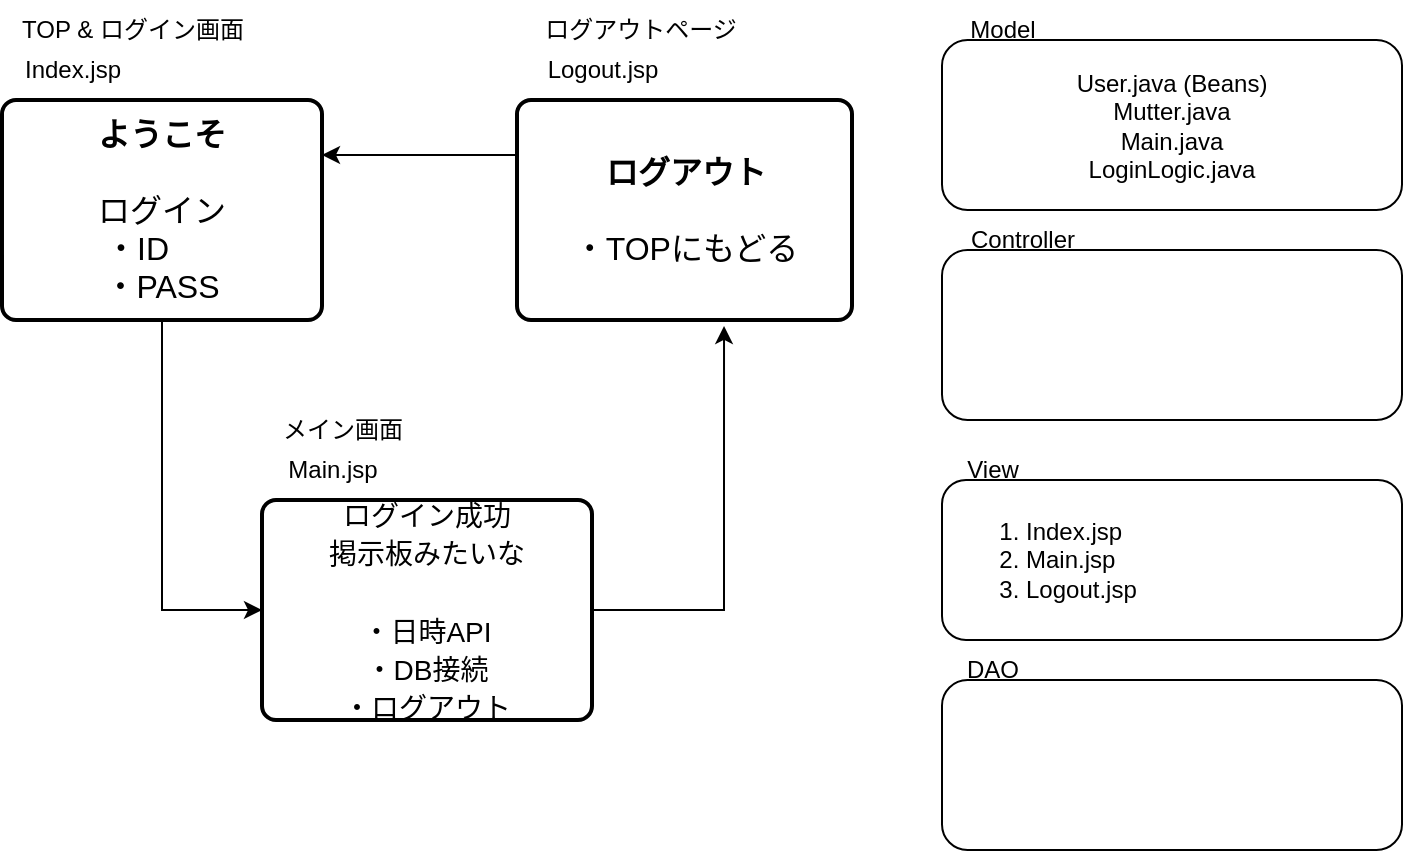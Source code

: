 <mxfile version="21.3.8" type="github">
  <diagram name="ページ1" id="slrrJcJOEL8QfQa1Fsfv">
    <mxGraphModel dx="733" dy="403" grid="1" gridSize="10" guides="1" tooltips="1" connect="1" arrows="1" fold="1" page="1" pageScale="1" pageWidth="827" pageHeight="1169" math="0" shadow="0">
      <root>
        <mxCell id="0" />
        <mxCell id="1" parent="0" />
        <mxCell id="556OIc2Tq0tx1AvMQnn_-31" style="edgeStyle=orthogonalEdgeStyle;rounded=0;orthogonalLoop=1;jettySize=auto;html=1;exitX=0.5;exitY=1;exitDx=0;exitDy=0;entryX=0;entryY=0.5;entryDx=0;entryDy=0;" edge="1" parent="1" source="WfKLnXmFHogILljvn9E6-1" target="WfKLnXmFHogILljvn9E6-4">
          <mxGeometry relative="1" as="geometry" />
        </mxCell>
        <mxCell id="WfKLnXmFHogILljvn9E6-1" value="&lt;b&gt;ようこそ&lt;br&gt;&lt;/b&gt;&lt;br&gt;ログイン&lt;br&gt;・ID　&amp;nbsp;&amp;nbsp;&lt;br style=&quot;border-color: var(--border-color);&quot;&gt;・PASS" style="rounded=1;whiteSpace=wrap;html=1;absoluteArcSize=1;arcSize=14;strokeWidth=2;fontSize=16;" parent="1" vertex="1">
          <mxGeometry x="80" y="70" width="160" height="110" as="geometry" />
        </mxCell>
        <mxCell id="556OIc2Tq0tx1AvMQnn_-30" style="edgeStyle=orthogonalEdgeStyle;rounded=0;orthogonalLoop=1;jettySize=auto;html=1;exitX=1;exitY=0.5;exitDx=0;exitDy=0;entryX=0.618;entryY=1.027;entryDx=0;entryDy=0;entryPerimeter=0;" edge="1" parent="1" source="WfKLnXmFHogILljvn9E6-4" target="556OIc2Tq0tx1AvMQnn_-5">
          <mxGeometry relative="1" as="geometry" />
        </mxCell>
        <mxCell id="WfKLnXmFHogILljvn9E6-4" value="&lt;font style=&quot;font-size: 14px;&quot;&gt;ログイン成功&lt;br&gt;掲示板みたいな&lt;br&gt;&lt;br&gt;・日時API&lt;br&gt;・DB接続&lt;br&gt;・ログアウト&lt;/font&gt;" style="rounded=1;whiteSpace=wrap;html=1;absoluteArcSize=1;arcSize=14;strokeWidth=2;fontSize=16;" parent="1" vertex="1">
          <mxGeometry x="210" y="270" width="165" height="110" as="geometry" />
        </mxCell>
        <mxCell id="556OIc2Tq0tx1AvMQnn_-1" value="TOP &amp;amp; ログイン画面" style="text;html=1;align=center;verticalAlign=middle;resizable=0;points=[];autosize=1;strokeColor=none;fillColor=none;" vertex="1" parent="1">
          <mxGeometry x="80" y="20" width="130" height="30" as="geometry" />
        </mxCell>
        <mxCell id="556OIc2Tq0tx1AvMQnn_-4" value="メイン画面" style="text;html=1;align=center;verticalAlign=middle;resizable=0;points=[];autosize=1;strokeColor=none;fillColor=none;" vertex="1" parent="1">
          <mxGeometry x="210" y="220" width="80" height="30" as="geometry" />
        </mxCell>
        <mxCell id="556OIc2Tq0tx1AvMQnn_-16" style="edgeStyle=orthogonalEdgeStyle;rounded=0;orthogonalLoop=1;jettySize=auto;html=1;exitX=0;exitY=0.25;exitDx=0;exitDy=0;entryX=1;entryY=0.25;entryDx=0;entryDy=0;" edge="1" parent="1" source="556OIc2Tq0tx1AvMQnn_-5" target="WfKLnXmFHogILljvn9E6-1">
          <mxGeometry relative="1" as="geometry" />
        </mxCell>
        <mxCell id="556OIc2Tq0tx1AvMQnn_-5" value="&lt;b&gt;ログアウト&lt;br&gt;&lt;/b&gt;&lt;br&gt;・TOPにもどる" style="rounded=1;whiteSpace=wrap;html=1;absoluteArcSize=1;arcSize=14;strokeWidth=2;fontSize=16;" vertex="1" parent="1">
          <mxGeometry x="337.5" y="70" width="167.5" height="110" as="geometry" />
        </mxCell>
        <mxCell id="556OIc2Tq0tx1AvMQnn_-6" value="ログアウトページ" style="text;html=1;align=center;verticalAlign=middle;resizable=0;points=[];autosize=1;strokeColor=none;fillColor=none;" vertex="1" parent="1">
          <mxGeometry x="339" y="20" width="120" height="30" as="geometry" />
        </mxCell>
        <mxCell id="556OIc2Tq0tx1AvMQnn_-8" value="Main.jsp" style="text;html=1;align=center;verticalAlign=middle;resizable=0;points=[];autosize=1;strokeColor=none;fillColor=none;" vertex="1" parent="1">
          <mxGeometry x="210" y="240" width="70" height="30" as="geometry" />
        </mxCell>
        <mxCell id="556OIc2Tq0tx1AvMQnn_-9" value="Logout.jsp" style="text;html=1;align=center;verticalAlign=middle;resizable=0;points=[];autosize=1;strokeColor=none;fillColor=none;" vertex="1" parent="1">
          <mxGeometry x="340" y="40" width="80" height="30" as="geometry" />
        </mxCell>
        <mxCell id="556OIc2Tq0tx1AvMQnn_-10" value="Index.jsp" style="text;html=1;align=center;verticalAlign=middle;resizable=0;points=[];autosize=1;strokeColor=none;fillColor=none;" vertex="1" parent="1">
          <mxGeometry x="80" y="40" width="70" height="30" as="geometry" />
        </mxCell>
        <mxCell id="556OIc2Tq0tx1AvMQnn_-18" value="Model" style="text;html=1;align=center;verticalAlign=middle;resizable=0;points=[];autosize=1;strokeColor=none;fillColor=none;" vertex="1" parent="1">
          <mxGeometry x="550" y="20" width="60" height="30" as="geometry" />
        </mxCell>
        <mxCell id="556OIc2Tq0tx1AvMQnn_-19" value="" style="rounded=1;whiteSpace=wrap;html=1;" vertex="1" parent="1">
          <mxGeometry x="550" y="145" width="230" height="85" as="geometry" />
        </mxCell>
        <mxCell id="556OIc2Tq0tx1AvMQnn_-20" value="&lt;ol&gt;&lt;li&gt;&lt;span style=&quot;background-color: initial;&quot;&gt;Index.jsp&lt;/span&gt;&lt;/li&gt;&lt;li&gt;Main.jsp&lt;/li&gt;&lt;li&gt;&lt;span style=&quot;background-color: initial;&quot;&gt;Logout.jsp&lt;/span&gt;&lt;/li&gt;&lt;/ol&gt;" style="rounded=1;whiteSpace=wrap;html=1;align=left;" vertex="1" parent="1">
          <mxGeometry x="550" y="260" width="230" height="80" as="geometry" />
        </mxCell>
        <mxCell id="556OIc2Tq0tx1AvMQnn_-21" value="User.java (Beans)&lt;br&gt;Mutter.java&lt;br&gt;Main.java&lt;br&gt;LoginLogic.java" style="rounded=1;whiteSpace=wrap;html=1;" vertex="1" parent="1">
          <mxGeometry x="550" y="40" width="230" height="85" as="geometry" />
        </mxCell>
        <mxCell id="556OIc2Tq0tx1AvMQnn_-22" value="Controller" style="text;html=1;align=center;verticalAlign=middle;resizable=0;points=[];autosize=1;strokeColor=none;fillColor=none;" vertex="1" parent="1">
          <mxGeometry x="550" y="125" width="80" height="30" as="geometry" />
        </mxCell>
        <mxCell id="556OIc2Tq0tx1AvMQnn_-23" value="View" style="text;html=1;align=center;verticalAlign=middle;resizable=0;points=[];autosize=1;strokeColor=none;fillColor=none;" vertex="1" parent="1">
          <mxGeometry x="550" y="240" width="50" height="30" as="geometry" />
        </mxCell>
        <mxCell id="556OIc2Tq0tx1AvMQnn_-32" value="" style="rounded=1;whiteSpace=wrap;html=1;" vertex="1" parent="1">
          <mxGeometry x="550" y="360" width="230" height="85" as="geometry" />
        </mxCell>
        <mxCell id="556OIc2Tq0tx1AvMQnn_-33" value="DAO" style="text;html=1;align=center;verticalAlign=middle;resizable=0;points=[];autosize=1;strokeColor=none;fillColor=none;" vertex="1" parent="1">
          <mxGeometry x="550" y="340" width="50" height="30" as="geometry" />
        </mxCell>
      </root>
    </mxGraphModel>
  </diagram>
</mxfile>
